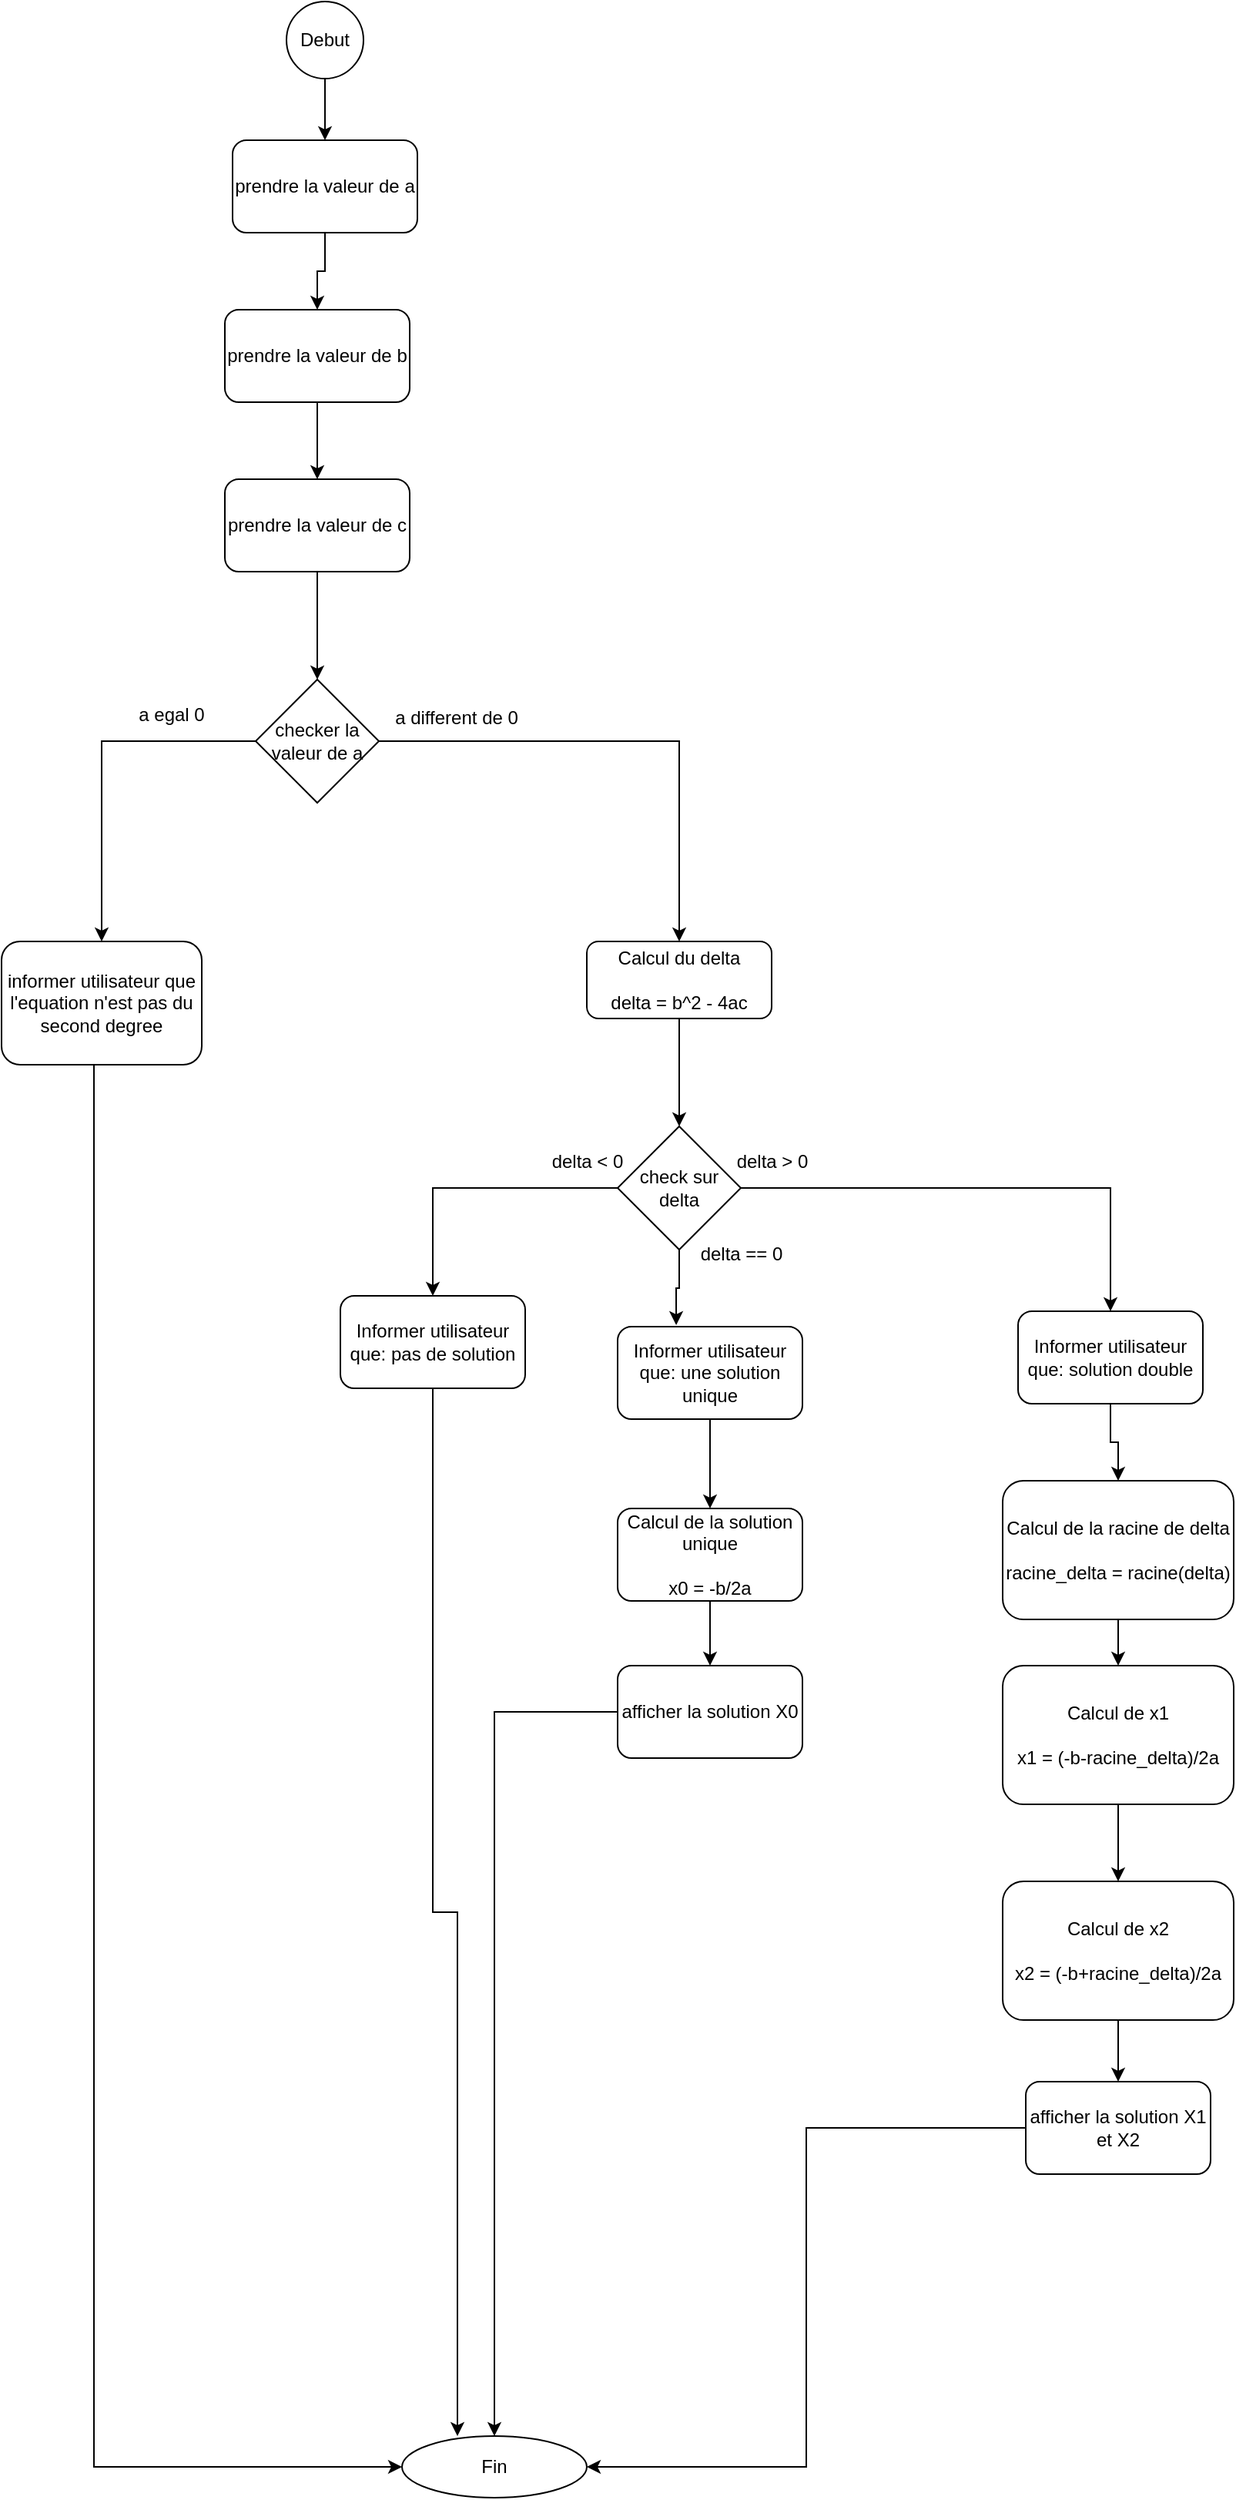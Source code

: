 <mxfile version="24.7.3" type="device">
  <diagram name="Seite-1" id="OV06edDQRc5kqk-LVqGQ">
    <mxGraphModel dx="1674" dy="1915" grid="1" gridSize="10" guides="1" tooltips="1" connect="1" arrows="1" fold="1" page="1" pageScale="1" pageWidth="827" pageHeight="1169" math="0" shadow="0">
      <root>
        <mxCell id="0" />
        <mxCell id="1" parent="0" />
        <mxCell id="59BKeBRQraG3lakdp3uz-1" style="edgeStyle=orthogonalEdgeStyle;rounded=0;orthogonalLoop=1;jettySize=auto;html=1;entryX=0.5;entryY=0;entryDx=0;entryDy=0;" edge="1" parent="1" source="59BKeBRQraG3lakdp3uz-2" target="59BKeBRQraG3lakdp3uz-4">
          <mxGeometry relative="1" as="geometry" />
        </mxCell>
        <mxCell id="59BKeBRQraG3lakdp3uz-2" value="Debut" style="ellipse;whiteSpace=wrap;html=1;aspect=fixed;" vertex="1" parent="1">
          <mxGeometry x="955" y="-10" width="50" height="50" as="geometry" />
        </mxCell>
        <mxCell id="59BKeBRQraG3lakdp3uz-3" style="edgeStyle=orthogonalEdgeStyle;rounded=0;orthogonalLoop=1;jettySize=auto;html=1;entryX=0.5;entryY=0;entryDx=0;entryDy=0;" edge="1" parent="1" source="59BKeBRQraG3lakdp3uz-4" target="59BKeBRQraG3lakdp3uz-6">
          <mxGeometry relative="1" as="geometry" />
        </mxCell>
        <mxCell id="59BKeBRQraG3lakdp3uz-4" value="prendre la valeur de a" style="rounded=1;whiteSpace=wrap;html=1;" vertex="1" parent="1">
          <mxGeometry x="920" y="80" width="120" height="60" as="geometry" />
        </mxCell>
        <mxCell id="59BKeBRQraG3lakdp3uz-5" style="edgeStyle=orthogonalEdgeStyle;rounded=0;orthogonalLoop=1;jettySize=auto;html=1;entryX=0.5;entryY=0;entryDx=0;entryDy=0;" edge="1" parent="1" source="59BKeBRQraG3lakdp3uz-6" target="59BKeBRQraG3lakdp3uz-8">
          <mxGeometry relative="1" as="geometry" />
        </mxCell>
        <mxCell id="59BKeBRQraG3lakdp3uz-6" value="prendre la valeur de b" style="rounded=1;whiteSpace=wrap;html=1;" vertex="1" parent="1">
          <mxGeometry x="915" y="190" width="120" height="60" as="geometry" />
        </mxCell>
        <mxCell id="59BKeBRQraG3lakdp3uz-7" style="edgeStyle=orthogonalEdgeStyle;rounded=0;orthogonalLoop=1;jettySize=auto;html=1;entryX=0.5;entryY=0;entryDx=0;entryDy=0;" edge="1" parent="1" source="59BKeBRQraG3lakdp3uz-8" target="59BKeBRQraG3lakdp3uz-11">
          <mxGeometry relative="1" as="geometry" />
        </mxCell>
        <mxCell id="59BKeBRQraG3lakdp3uz-8" value="prendre la valeur de c" style="rounded=1;whiteSpace=wrap;html=1;" vertex="1" parent="1">
          <mxGeometry x="915" y="300" width="120" height="60" as="geometry" />
        </mxCell>
        <mxCell id="59BKeBRQraG3lakdp3uz-9" style="edgeStyle=orthogonalEdgeStyle;rounded=0;orthogonalLoop=1;jettySize=auto;html=1;entryX=0.5;entryY=0;entryDx=0;entryDy=0;" edge="1" parent="1" source="59BKeBRQraG3lakdp3uz-11" target="59BKeBRQraG3lakdp3uz-13">
          <mxGeometry relative="1" as="geometry" />
        </mxCell>
        <mxCell id="59BKeBRQraG3lakdp3uz-10" style="edgeStyle=orthogonalEdgeStyle;rounded=0;orthogonalLoop=1;jettySize=auto;html=1;" edge="1" parent="1" source="59BKeBRQraG3lakdp3uz-11" target="59BKeBRQraG3lakdp3uz-15">
          <mxGeometry relative="1" as="geometry" />
        </mxCell>
        <mxCell id="59BKeBRQraG3lakdp3uz-11" value="checker la valeur de a" style="rhombus;whiteSpace=wrap;html=1;" vertex="1" parent="1">
          <mxGeometry x="935" y="430" width="80" height="80" as="geometry" />
        </mxCell>
        <mxCell id="59BKeBRQraG3lakdp3uz-12" style="edgeStyle=orthogonalEdgeStyle;rounded=0;orthogonalLoop=1;jettySize=auto;html=1;entryX=0;entryY=0.5;entryDx=0;entryDy=0;" edge="1" parent="1" source="59BKeBRQraG3lakdp3uz-13" target="59BKeBRQraG3lakdp3uz-18">
          <mxGeometry relative="1" as="geometry">
            <Array as="points">
              <mxPoint x="830" y="1590" />
            </Array>
          </mxGeometry>
        </mxCell>
        <mxCell id="59BKeBRQraG3lakdp3uz-13" value="informer utilisateur que l&#39;equation n&#39;est pas du second degree" style="rounded=1;whiteSpace=wrap;html=1;" vertex="1" parent="1">
          <mxGeometry x="770" y="600" width="130" height="80" as="geometry" />
        </mxCell>
        <mxCell id="59BKeBRQraG3lakdp3uz-14" style="edgeStyle=orthogonalEdgeStyle;rounded=0;orthogonalLoop=1;jettySize=auto;html=1;entryX=0.5;entryY=0;entryDx=0;entryDy=0;" edge="1" parent="1" source="59BKeBRQraG3lakdp3uz-15" target="59BKeBRQraG3lakdp3uz-21">
          <mxGeometry relative="1" as="geometry" />
        </mxCell>
        <mxCell id="59BKeBRQraG3lakdp3uz-15" value="Calcul du delta&lt;br&gt;&lt;br&gt;delta = b^2 - 4ac" style="rounded=1;whiteSpace=wrap;html=1;" vertex="1" parent="1">
          <mxGeometry x="1150" y="600" width="120" height="50" as="geometry" />
        </mxCell>
        <mxCell id="59BKeBRQraG3lakdp3uz-16" value="a egal 0" style="text;html=1;align=center;verticalAlign=middle;resizable=0;points=[];autosize=1;strokeColor=none;fillColor=none;" vertex="1" parent="1">
          <mxGeometry x="845" y="438" width="70" height="30" as="geometry" />
        </mxCell>
        <mxCell id="59BKeBRQraG3lakdp3uz-17" value="a different de 0" style="text;html=1;align=center;verticalAlign=middle;resizable=0;points=[];autosize=1;strokeColor=none;fillColor=none;" vertex="1" parent="1">
          <mxGeometry x="1015" y="440" width="100" height="30" as="geometry" />
        </mxCell>
        <mxCell id="59BKeBRQraG3lakdp3uz-18" value="Fin" style="ellipse;whiteSpace=wrap;html=1;" vertex="1" parent="1">
          <mxGeometry x="1030" y="1570" width="120" height="40" as="geometry" />
        </mxCell>
        <mxCell id="59BKeBRQraG3lakdp3uz-19" style="edgeStyle=orthogonalEdgeStyle;rounded=0;orthogonalLoop=1;jettySize=auto;html=1;entryX=0.5;entryY=0;entryDx=0;entryDy=0;" edge="1" parent="1" source="59BKeBRQraG3lakdp3uz-21" target="59BKeBRQraG3lakdp3uz-26">
          <mxGeometry relative="1" as="geometry" />
        </mxCell>
        <mxCell id="59BKeBRQraG3lakdp3uz-20" style="edgeStyle=orthogonalEdgeStyle;rounded=0;orthogonalLoop=1;jettySize=auto;html=1;entryX=0.5;entryY=0;entryDx=0;entryDy=0;" edge="1" parent="1" source="59BKeBRQraG3lakdp3uz-21" target="59BKeBRQraG3lakdp3uz-22">
          <mxGeometry relative="1" as="geometry" />
        </mxCell>
        <mxCell id="59BKeBRQraG3lakdp3uz-21" value="check sur delta" style="rhombus;whiteSpace=wrap;html=1;" vertex="1" parent="1">
          <mxGeometry x="1170" y="720" width="80" height="80" as="geometry" />
        </mxCell>
        <mxCell id="59BKeBRQraG3lakdp3uz-22" value="Informer utilisateur que: pas de solution" style="rounded=1;whiteSpace=wrap;html=1;" vertex="1" parent="1">
          <mxGeometry x="990" y="830" width="120" height="60" as="geometry" />
        </mxCell>
        <mxCell id="59BKeBRQraG3lakdp3uz-23" style="edgeStyle=orthogonalEdgeStyle;rounded=0;orthogonalLoop=1;jettySize=auto;html=1;entryX=0.5;entryY=0;entryDx=0;entryDy=0;" edge="1" parent="1" source="59BKeBRQraG3lakdp3uz-24" target="59BKeBRQraG3lakdp3uz-33">
          <mxGeometry relative="1" as="geometry" />
        </mxCell>
        <mxCell id="59BKeBRQraG3lakdp3uz-24" value="Informer utilisateur que: une solution unique" style="rounded=1;whiteSpace=wrap;html=1;" vertex="1" parent="1">
          <mxGeometry x="1170" y="850" width="120" height="60" as="geometry" />
        </mxCell>
        <mxCell id="59BKeBRQraG3lakdp3uz-25" style="edgeStyle=orthogonalEdgeStyle;rounded=0;orthogonalLoop=1;jettySize=auto;html=1;entryX=0.5;entryY=0;entryDx=0;entryDy=0;" edge="1" parent="1" source="59BKeBRQraG3lakdp3uz-26" target="59BKeBRQraG3lakdp3uz-35">
          <mxGeometry relative="1" as="geometry" />
        </mxCell>
        <mxCell id="59BKeBRQraG3lakdp3uz-26" value="Informer utilisateur que: solution double" style="rounded=1;whiteSpace=wrap;html=1;" vertex="1" parent="1">
          <mxGeometry x="1430" y="840" width="120" height="60" as="geometry" />
        </mxCell>
        <mxCell id="59BKeBRQraG3lakdp3uz-27" style="edgeStyle=orthogonalEdgeStyle;rounded=0;orthogonalLoop=1;jettySize=auto;html=1;entryX=0.317;entryY=-0.017;entryDx=0;entryDy=0;entryPerimeter=0;" edge="1" parent="1" source="59BKeBRQraG3lakdp3uz-21" target="59BKeBRQraG3lakdp3uz-24">
          <mxGeometry relative="1" as="geometry" />
        </mxCell>
        <mxCell id="59BKeBRQraG3lakdp3uz-28" value="delta &amp;lt; 0" style="text;html=1;align=center;verticalAlign=middle;resizable=0;points=[];autosize=1;strokeColor=none;fillColor=none;" vertex="1" parent="1">
          <mxGeometry x="1115" y="728" width="70" height="30" as="geometry" />
        </mxCell>
        <mxCell id="59BKeBRQraG3lakdp3uz-29" value="delta == 0" style="text;html=1;align=center;verticalAlign=middle;resizable=0;points=[];autosize=1;strokeColor=none;fillColor=none;" vertex="1" parent="1">
          <mxGeometry x="1210" y="788" width="80" height="30" as="geometry" />
        </mxCell>
        <mxCell id="59BKeBRQraG3lakdp3uz-30" value="delta &amp;gt; 0" style="text;html=1;align=center;verticalAlign=middle;resizable=0;points=[];autosize=1;strokeColor=none;fillColor=none;" vertex="1" parent="1">
          <mxGeometry x="1235" y="728" width="70" height="30" as="geometry" />
        </mxCell>
        <mxCell id="59BKeBRQraG3lakdp3uz-31" style="edgeStyle=orthogonalEdgeStyle;rounded=0;orthogonalLoop=1;jettySize=auto;html=1;entryX=0.3;entryY=0;entryDx=0;entryDy=0;entryPerimeter=0;" edge="1" parent="1" source="59BKeBRQraG3lakdp3uz-22" target="59BKeBRQraG3lakdp3uz-18">
          <mxGeometry relative="1" as="geometry" />
        </mxCell>
        <mxCell id="59BKeBRQraG3lakdp3uz-32" style="edgeStyle=orthogonalEdgeStyle;rounded=0;orthogonalLoop=1;jettySize=auto;html=1;entryX=0.5;entryY=0;entryDx=0;entryDy=0;" edge="1" parent="1" source="59BKeBRQraG3lakdp3uz-33" target="59BKeBRQraG3lakdp3uz-37">
          <mxGeometry relative="1" as="geometry" />
        </mxCell>
        <mxCell id="59BKeBRQraG3lakdp3uz-33" value="Calcul de la solution unique&lt;br&gt;&lt;br&gt;x0 = -b/2a" style="rounded=1;whiteSpace=wrap;html=1;" vertex="1" parent="1">
          <mxGeometry x="1170" y="968" width="120" height="60" as="geometry" />
        </mxCell>
        <mxCell id="59BKeBRQraG3lakdp3uz-34" style="edgeStyle=orthogonalEdgeStyle;rounded=0;orthogonalLoop=1;jettySize=auto;html=1;entryX=0.5;entryY=0;entryDx=0;entryDy=0;" edge="1" parent="1" source="59BKeBRQraG3lakdp3uz-35" target="59BKeBRQraG3lakdp3uz-39">
          <mxGeometry relative="1" as="geometry" />
        </mxCell>
        <mxCell id="59BKeBRQraG3lakdp3uz-35" value="&lt;div&gt;Calcul de la racine de delta&lt;/div&gt;&lt;div&gt;&lt;br&gt;&lt;/div&gt;racine_delta = racine(delta)" style="rounded=1;whiteSpace=wrap;html=1;" vertex="1" parent="1">
          <mxGeometry x="1420" y="950" width="150" height="90" as="geometry" />
        </mxCell>
        <mxCell id="59BKeBRQraG3lakdp3uz-36" style="edgeStyle=orthogonalEdgeStyle;rounded=0;orthogonalLoop=1;jettySize=auto;html=1;" edge="1" parent="1" source="59BKeBRQraG3lakdp3uz-37" target="59BKeBRQraG3lakdp3uz-18">
          <mxGeometry relative="1" as="geometry" />
        </mxCell>
        <mxCell id="59BKeBRQraG3lakdp3uz-37" value="afficher la solution X0" style="rounded=1;whiteSpace=wrap;html=1;" vertex="1" parent="1">
          <mxGeometry x="1170" y="1070" width="120" height="60" as="geometry" />
        </mxCell>
        <mxCell id="59BKeBRQraG3lakdp3uz-38" style="edgeStyle=orthogonalEdgeStyle;rounded=0;orthogonalLoop=1;jettySize=auto;html=1;entryX=0.5;entryY=0;entryDx=0;entryDy=0;" edge="1" parent="1" source="59BKeBRQraG3lakdp3uz-39" target="59BKeBRQraG3lakdp3uz-41">
          <mxGeometry relative="1" as="geometry" />
        </mxCell>
        <mxCell id="59BKeBRQraG3lakdp3uz-39" value="&lt;div&gt;Calcul de x1&lt;br&gt;&lt;br&gt;x1 = (-b-racine_delta)/2a&lt;br&gt;&lt;/div&gt;" style="rounded=1;whiteSpace=wrap;html=1;" vertex="1" parent="1">
          <mxGeometry x="1420" y="1070" width="150" height="90" as="geometry" />
        </mxCell>
        <mxCell id="59BKeBRQraG3lakdp3uz-40" style="edgeStyle=orthogonalEdgeStyle;rounded=0;orthogonalLoop=1;jettySize=auto;html=1;entryX=0.5;entryY=0;entryDx=0;entryDy=0;" edge="1" parent="1" source="59BKeBRQraG3lakdp3uz-41" target="59BKeBRQraG3lakdp3uz-43">
          <mxGeometry relative="1" as="geometry" />
        </mxCell>
        <mxCell id="59BKeBRQraG3lakdp3uz-41" value="&lt;div&gt;Calcul de x2&lt;br&gt;&lt;br&gt;x2 = (-b+racine_delta)/2a&lt;br&gt;&lt;/div&gt;" style="rounded=1;whiteSpace=wrap;html=1;" vertex="1" parent="1">
          <mxGeometry x="1420" y="1210" width="150" height="90" as="geometry" />
        </mxCell>
        <mxCell id="59BKeBRQraG3lakdp3uz-42" style="edgeStyle=orthogonalEdgeStyle;rounded=0;orthogonalLoop=1;jettySize=auto;html=1;entryX=1;entryY=0.5;entryDx=0;entryDy=0;" edge="1" parent="1" source="59BKeBRQraG3lakdp3uz-43" target="59BKeBRQraG3lakdp3uz-18">
          <mxGeometry relative="1" as="geometry" />
        </mxCell>
        <mxCell id="59BKeBRQraG3lakdp3uz-43" value="afficher la solution X1 et X2" style="rounded=1;whiteSpace=wrap;html=1;" vertex="1" parent="1">
          <mxGeometry x="1435" y="1340" width="120" height="60" as="geometry" />
        </mxCell>
      </root>
    </mxGraphModel>
  </diagram>
</mxfile>
